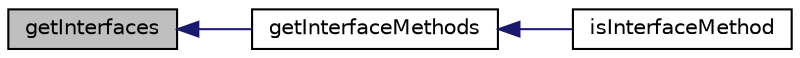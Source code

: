 digraph "getInterfaces"
{
  edge [fontname="Helvetica",fontsize="10",labelfontname="Helvetica",labelfontsize="10"];
  node [fontname="Helvetica",fontsize="10",shape=record];
  rankdir="LR";
  Node1 [label="getInterfaces",height=0.2,width=0.4,color="black", fillcolor="grey75", style="filled" fontcolor="black"];
  Node1 -> Node2 [dir="back",color="midnightblue",fontsize="10",style="solid",fontname="Helvetica"];
  Node2 [label="getInterfaceMethods",height=0.2,width=0.4,color="black", fillcolor="white", style="filled",URL="$class_simple_reflection.html#a4da3d1c317f1774999cf7c30caa58f6e"];
  Node2 -> Node3 [dir="back",color="midnightblue",fontsize="10",style="solid",fontname="Helvetica"];
  Node3 [label="isInterfaceMethod",height=0.2,width=0.4,color="black", fillcolor="white", style="filled",URL="$class_simple_reflection.html#ab374d4e48485ce4db7c4e1ea9049afd8"];
}
